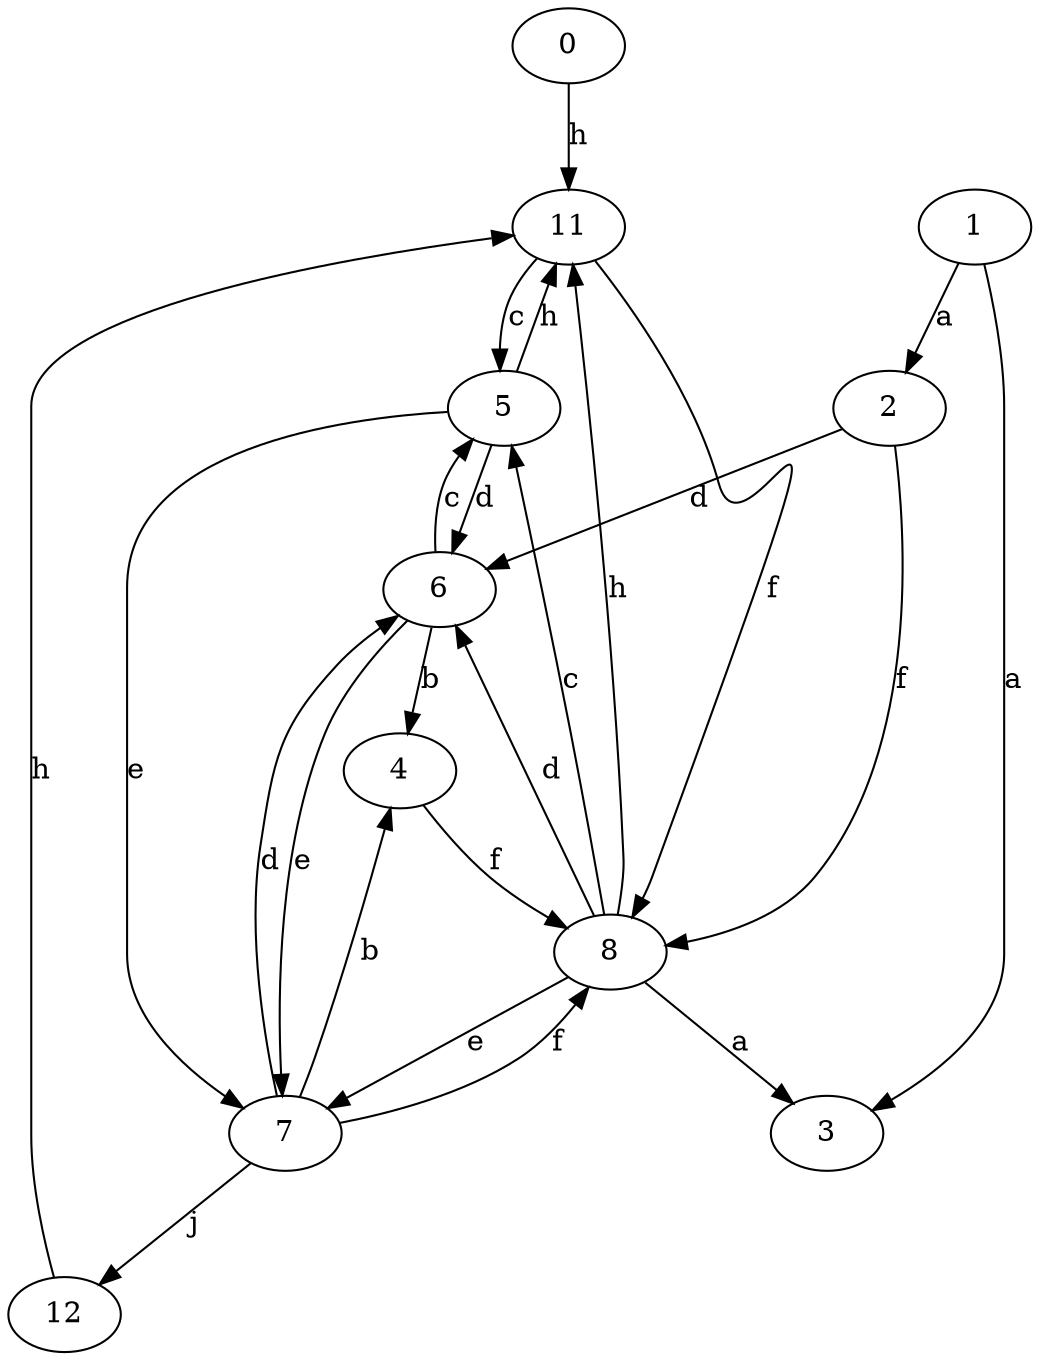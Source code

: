 strict digraph  {
0;
2;
1;
3;
4;
5;
6;
7;
8;
11;
12;
0 -> 11  [label=h];
2 -> 6  [label=d];
2 -> 8  [label=f];
1 -> 2  [label=a];
1 -> 3  [label=a];
4 -> 8  [label=f];
5 -> 6  [label=d];
5 -> 7  [label=e];
5 -> 11  [label=h];
6 -> 4  [label=b];
6 -> 5  [label=c];
6 -> 7  [label=e];
7 -> 4  [label=b];
7 -> 6  [label=d];
7 -> 8  [label=f];
7 -> 12  [label=j];
8 -> 3  [label=a];
8 -> 5  [label=c];
8 -> 6  [label=d];
8 -> 7  [label=e];
8 -> 11  [label=h];
11 -> 5  [label=c];
11 -> 8  [label=f];
12 -> 11  [label=h];
}
